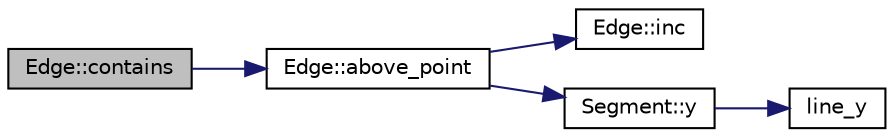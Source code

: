 digraph "Edge::contains"
{
 // LATEX_PDF_SIZE
  edge [fontname="Helvetica",fontsize="10",labelfontname="Helvetica",labelfontsize="10"];
  node [fontname="Helvetica",fontsize="10",shape=record];
  rankdir="LR";
  Node1 [label="Edge::contains",height=0.2,width=0.4,color="black", fillcolor="grey75", style="filled", fontcolor="black",tooltip=" "];
  Node1 -> Node2 [color="midnightblue",fontsize="10",style="solid",fontname="Helvetica"];
  Node2 [label="Edge::above_point",height=0.2,width=0.4,color="black", fillcolor="white", style="filled",URL="$d7/d77/class_edge.html#aa30a03322dbebe56f7909208d3cc0058",tooltip=" "];
  Node2 -> Node3 [color="midnightblue",fontsize="10",style="solid",fontname="Helvetica"];
  Node3 [label="Edge::inc",height=0.2,width=0.4,color="black", fillcolor="white", style="filled",URL="$d7/d77/class_edge.html#ab85c073eb1fdcb27672987081d163e9e",tooltip=" "];
  Node2 -> Node4 [color="midnightblue",fontsize="10",style="solid",fontname="Helvetica"];
  Node4 [label="Segment::y",height=0.2,width=0.4,color="black", fillcolor="white", style="filled",URL="$dd/dd2/class_segment.html#a1bf3d6f2d733f66b849250bc68f0dbc3",tooltip=" "];
  Node4 -> Node5 [color="midnightblue",fontsize="10",style="solid",fontname="Helvetica"];
  Node5 [label="line_y",height=0.2,width=0.4,color="black", fillcolor="white", style="filled",URL="$d0/d11/arrange_8_c.html#a6f496b0506cabd24271f356eb9a2921e",tooltip=" "];
}
